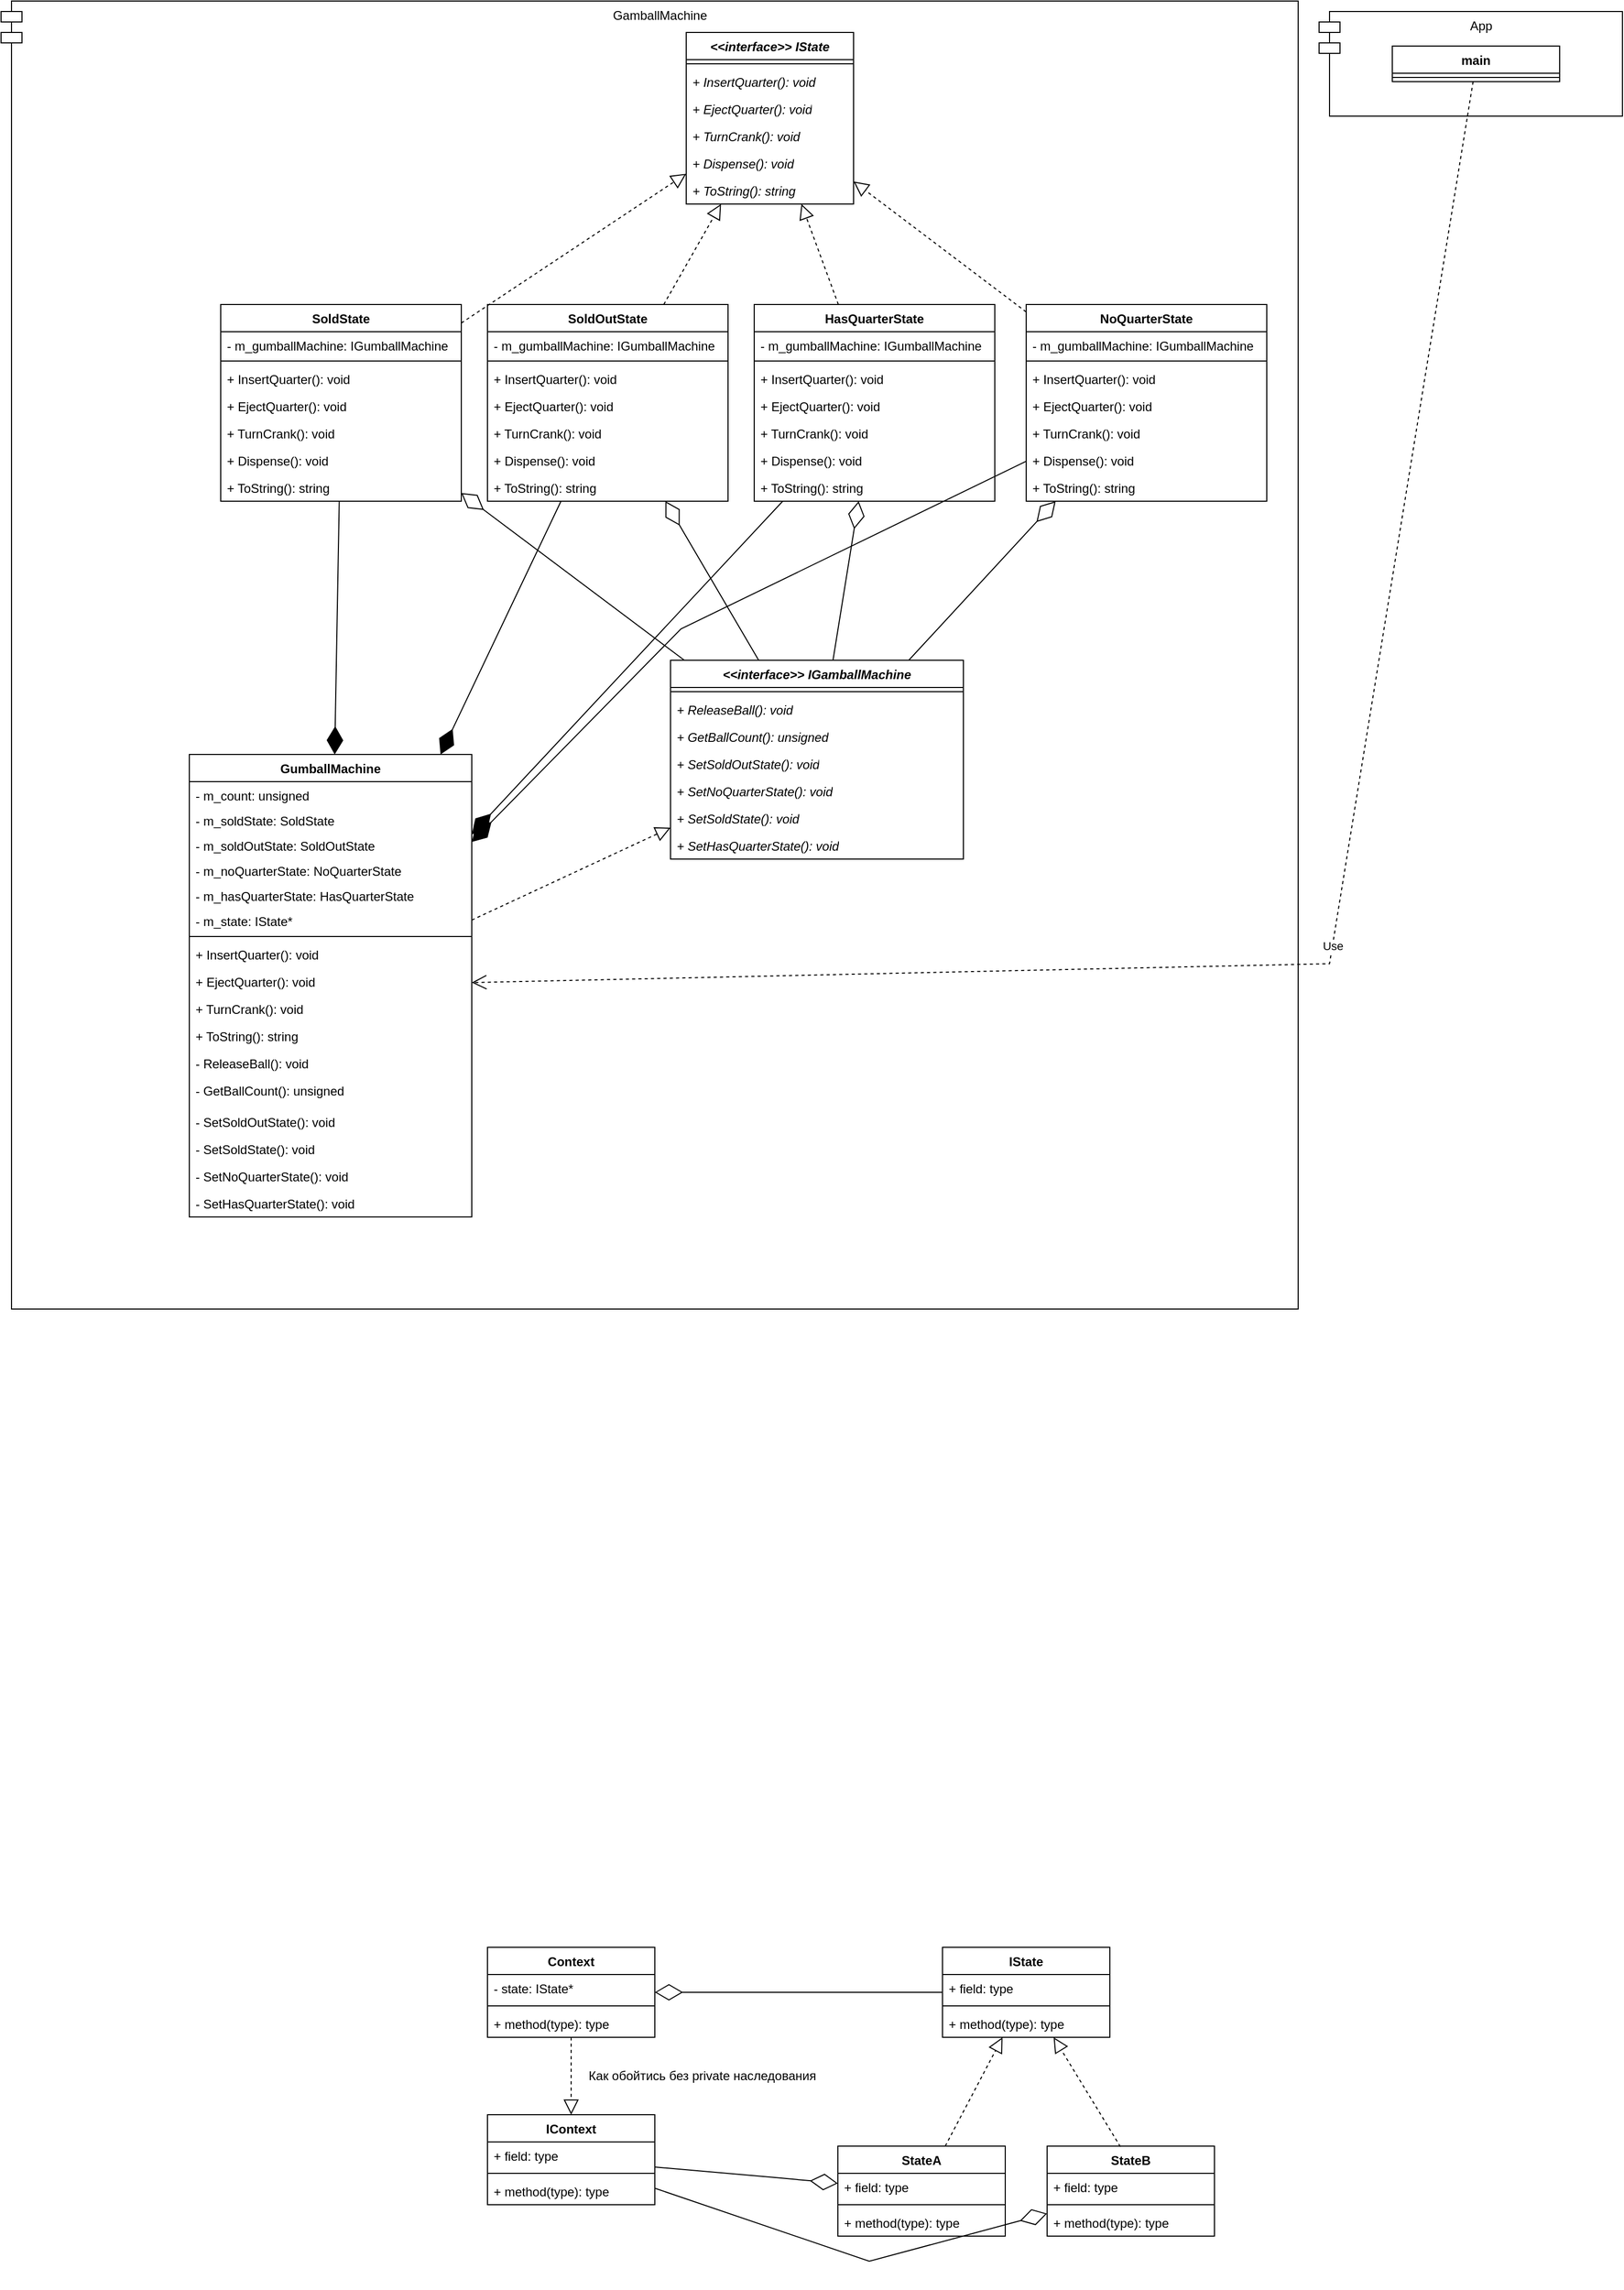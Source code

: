 <mxfile version="24.8.6">
  <diagram name="Страница — 1" id="Q5mQ6EyIHFrdvReiA6iZ">
    <mxGraphModel dx="2531" dy="469" grid="1" gridSize="10" guides="1" tooltips="1" connect="1" arrows="1" fold="1" page="1" pageScale="1" pageWidth="827" pageHeight="1169" math="0" shadow="0">
      <root>
        <mxCell id="0" />
        <mxCell id="1" parent="0" />
        <mxCell id="XjnwX9MCClepq0qYHrMa-5" value="App" style="shape=module;align=left;spacingLeft=20;align=center;verticalAlign=top;whiteSpace=wrap;html=1;" parent="1" vertex="1">
          <mxGeometry x="200" y="100" width="290" height="100" as="geometry" />
        </mxCell>
        <mxCell id="XjnwX9MCClepq0qYHrMa-1" value="main" style="swimlane;fontStyle=1;align=center;verticalAlign=top;childLayout=stackLayout;horizontal=1;startSize=26;horizontalStack=0;resizeParent=1;resizeParentMax=0;resizeLast=0;collapsible=1;marginBottom=0;whiteSpace=wrap;html=1;" parent="1" vertex="1">
          <mxGeometry x="270" y="133" width="160" height="34" as="geometry" />
        </mxCell>
        <mxCell id="XjnwX9MCClepq0qYHrMa-3" value="" style="line;strokeWidth=1;fillColor=none;align=left;verticalAlign=middle;spacingTop=-1;spacingLeft=3;spacingRight=3;rotatable=0;labelPosition=right;points=[];portConstraint=eastwest;strokeColor=inherit;" parent="XjnwX9MCClepq0qYHrMa-1" vertex="1">
          <mxGeometry y="26" width="160" height="8" as="geometry" />
        </mxCell>
        <mxCell id="o3ojBGZNKexWfyRNDzBz-1" value="GamballMachine" style="shape=module;align=left;spacingLeft=20;align=center;verticalAlign=top;whiteSpace=wrap;html=1;" parent="1" vertex="1">
          <mxGeometry x="-1060" y="90" width="1240" height="1250" as="geometry" />
        </mxCell>
        <mxCell id="o3ojBGZNKexWfyRNDzBz-2" value="&lt;i&gt;&amp;lt;&amp;lt;interface&amp;gt;&amp;gt; IState&lt;/i&gt;" style="swimlane;fontStyle=1;align=center;verticalAlign=top;childLayout=stackLayout;horizontal=1;startSize=26;horizontalStack=0;resizeParent=1;resizeParentMax=0;resizeLast=0;collapsible=1;marginBottom=0;whiteSpace=wrap;html=1;" parent="1" vertex="1">
          <mxGeometry x="-405" y="120" width="160" height="164" as="geometry" />
        </mxCell>
        <mxCell id="o3ojBGZNKexWfyRNDzBz-4" value="" style="line;strokeWidth=1;fillColor=none;align=left;verticalAlign=middle;spacingTop=-1;spacingLeft=3;spacingRight=3;rotatable=0;labelPosition=right;points=[];portConstraint=eastwest;strokeColor=inherit;" parent="o3ojBGZNKexWfyRNDzBz-2" vertex="1">
          <mxGeometry y="26" width="160" height="8" as="geometry" />
        </mxCell>
        <mxCell id="o3ojBGZNKexWfyRNDzBz-5" value="&lt;i&gt;+ InsertQuarter(): void&lt;/i&gt;" style="text;strokeColor=none;fillColor=none;align=left;verticalAlign=top;spacingLeft=4;spacingRight=4;overflow=hidden;rotatable=0;points=[[0,0.5],[1,0.5]];portConstraint=eastwest;whiteSpace=wrap;html=1;" parent="o3ojBGZNKexWfyRNDzBz-2" vertex="1">
          <mxGeometry y="34" width="160" height="26" as="geometry" />
        </mxCell>
        <mxCell id="o3ojBGZNKexWfyRNDzBz-6" value="&lt;i&gt;+ EjectQuarter(): void&lt;/i&gt;" style="text;strokeColor=none;fillColor=none;align=left;verticalAlign=top;spacingLeft=4;spacingRight=4;overflow=hidden;rotatable=0;points=[[0,0.5],[1,0.5]];portConstraint=eastwest;whiteSpace=wrap;html=1;" parent="o3ojBGZNKexWfyRNDzBz-2" vertex="1">
          <mxGeometry y="60" width="160" height="26" as="geometry" />
        </mxCell>
        <mxCell id="o3ojBGZNKexWfyRNDzBz-7" value="&lt;i&gt;+ TurnCrank(): void&lt;/i&gt;" style="text;strokeColor=none;fillColor=none;align=left;verticalAlign=top;spacingLeft=4;spacingRight=4;overflow=hidden;rotatable=0;points=[[0,0.5],[1,0.5]];portConstraint=eastwest;whiteSpace=wrap;html=1;" parent="o3ojBGZNKexWfyRNDzBz-2" vertex="1">
          <mxGeometry y="86" width="160" height="26" as="geometry" />
        </mxCell>
        <mxCell id="o3ojBGZNKexWfyRNDzBz-8" value="&lt;i&gt;+ Dispense(): void&lt;/i&gt;" style="text;strokeColor=none;fillColor=none;align=left;verticalAlign=top;spacingLeft=4;spacingRight=4;overflow=hidden;rotatable=0;points=[[0,0.5],[1,0.5]];portConstraint=eastwest;whiteSpace=wrap;html=1;" parent="o3ojBGZNKexWfyRNDzBz-2" vertex="1">
          <mxGeometry y="112" width="160" height="26" as="geometry" />
        </mxCell>
        <mxCell id="o3ojBGZNKexWfyRNDzBz-9" value="&lt;i&gt;+ ToString(): string&lt;/i&gt;" style="text;strokeColor=none;fillColor=none;align=left;verticalAlign=top;spacingLeft=4;spacingRight=4;overflow=hidden;rotatable=0;points=[[0,0.5],[1,0.5]];portConstraint=eastwest;whiteSpace=wrap;html=1;" parent="o3ojBGZNKexWfyRNDzBz-2" vertex="1">
          <mxGeometry y="138" width="160" height="26" as="geometry" />
        </mxCell>
        <mxCell id="o3ojBGZNKexWfyRNDzBz-14" value="&lt;i&gt;&amp;lt;&amp;lt;interface&amp;gt;&amp;gt; IGamballMachine&lt;/i&gt;" style="swimlane;fontStyle=1;align=center;verticalAlign=top;childLayout=stackLayout;horizontal=1;startSize=26;horizontalStack=0;resizeParent=1;resizeParentMax=0;resizeLast=0;collapsible=1;marginBottom=0;whiteSpace=wrap;html=1;" parent="1" vertex="1">
          <mxGeometry x="-420" y="720" width="280" height="190" as="geometry" />
        </mxCell>
        <mxCell id="o3ojBGZNKexWfyRNDzBz-15" value="" style="line;strokeWidth=1;fillColor=none;align=left;verticalAlign=middle;spacingTop=-1;spacingLeft=3;spacingRight=3;rotatable=0;labelPosition=right;points=[];portConstraint=eastwest;strokeColor=inherit;" parent="o3ojBGZNKexWfyRNDzBz-14" vertex="1">
          <mxGeometry y="26" width="280" height="8" as="geometry" />
        </mxCell>
        <mxCell id="o3ojBGZNKexWfyRNDzBz-16" value="&lt;i&gt;+ ReleaseBall(): void&lt;/i&gt;" style="text;strokeColor=none;fillColor=none;align=left;verticalAlign=top;spacingLeft=4;spacingRight=4;overflow=hidden;rotatable=0;points=[[0,0.5],[1,0.5]];portConstraint=eastwest;whiteSpace=wrap;html=1;" parent="o3ojBGZNKexWfyRNDzBz-14" vertex="1">
          <mxGeometry y="34" width="280" height="26" as="geometry" />
        </mxCell>
        <mxCell id="o3ojBGZNKexWfyRNDzBz-17" value="&lt;i&gt;+ GetBallCount(): unsigned&lt;/i&gt;" style="text;strokeColor=none;fillColor=none;align=left;verticalAlign=top;spacingLeft=4;spacingRight=4;overflow=hidden;rotatable=0;points=[[0,0.5],[1,0.5]];portConstraint=eastwest;whiteSpace=wrap;html=1;" parent="o3ojBGZNKexWfyRNDzBz-14" vertex="1">
          <mxGeometry y="60" width="280" height="26" as="geometry" />
        </mxCell>
        <mxCell id="o3ojBGZNKexWfyRNDzBz-18" value="&lt;i&gt;+ SetSoldOutState(): void&lt;/i&gt;" style="text;strokeColor=none;fillColor=none;align=left;verticalAlign=top;spacingLeft=4;spacingRight=4;overflow=hidden;rotatable=0;points=[[0,0.5],[1,0.5]];portConstraint=eastwest;whiteSpace=wrap;html=1;" parent="o3ojBGZNKexWfyRNDzBz-14" vertex="1">
          <mxGeometry y="86" width="280" height="26" as="geometry" />
        </mxCell>
        <mxCell id="o3ojBGZNKexWfyRNDzBz-19" value="&lt;i&gt;+ SetNoQuarterState(): void&lt;/i&gt;" style="text;strokeColor=none;fillColor=none;align=left;verticalAlign=top;spacingLeft=4;spacingRight=4;overflow=hidden;rotatable=0;points=[[0,0.5],[1,0.5]];portConstraint=eastwest;whiteSpace=wrap;html=1;" parent="o3ojBGZNKexWfyRNDzBz-14" vertex="1">
          <mxGeometry y="112" width="280" height="26" as="geometry" />
        </mxCell>
        <mxCell id="o3ojBGZNKexWfyRNDzBz-20" value="&lt;i&gt;+ SetSoldState(): void&lt;/i&gt;" style="text;strokeColor=none;fillColor=none;align=left;verticalAlign=top;spacingLeft=4;spacingRight=4;overflow=hidden;rotatable=0;points=[[0,0.5],[1,0.5]];portConstraint=eastwest;whiteSpace=wrap;html=1;" parent="o3ojBGZNKexWfyRNDzBz-14" vertex="1">
          <mxGeometry y="138" width="280" height="26" as="geometry" />
        </mxCell>
        <mxCell id="o3ojBGZNKexWfyRNDzBz-21" value="&lt;i&gt;+ SetHasQuarterState(): void&lt;/i&gt;" style="text;strokeColor=none;fillColor=none;align=left;verticalAlign=top;spacingLeft=4;spacingRight=4;overflow=hidden;rotatable=0;points=[[0,0.5],[1,0.5]];portConstraint=eastwest;whiteSpace=wrap;html=1;" parent="o3ojBGZNKexWfyRNDzBz-14" vertex="1">
          <mxGeometry y="164" width="280" height="26" as="geometry" />
        </mxCell>
        <mxCell id="o3ojBGZNKexWfyRNDzBz-22" value="SoldState" style="swimlane;fontStyle=1;align=center;verticalAlign=top;childLayout=stackLayout;horizontal=1;startSize=26;horizontalStack=0;resizeParent=1;resizeParentMax=0;resizeLast=0;collapsible=1;marginBottom=0;whiteSpace=wrap;html=1;" parent="1" vertex="1">
          <mxGeometry x="-850" y="380" width="230" height="188" as="geometry" />
        </mxCell>
        <mxCell id="o3ojBGZNKexWfyRNDzBz-29" value="- m_gumballMachine:&amp;nbsp;IGumballMachine" style="text;strokeColor=none;fillColor=none;align=left;verticalAlign=top;spacingLeft=4;spacingRight=4;overflow=hidden;rotatable=0;points=[[0,0.5],[1,0.5]];portConstraint=eastwest;whiteSpace=wrap;html=1;" parent="o3ojBGZNKexWfyRNDzBz-22" vertex="1">
          <mxGeometry y="26" width="230" height="24" as="geometry" />
        </mxCell>
        <mxCell id="o3ojBGZNKexWfyRNDzBz-23" value="" style="line;strokeWidth=1;fillColor=none;align=left;verticalAlign=middle;spacingTop=-1;spacingLeft=3;spacingRight=3;rotatable=0;labelPosition=right;points=[];portConstraint=eastwest;strokeColor=inherit;" parent="o3ojBGZNKexWfyRNDzBz-22" vertex="1">
          <mxGeometry y="50" width="230" height="8" as="geometry" />
        </mxCell>
        <mxCell id="o3ojBGZNKexWfyRNDzBz-24" value="+ InsertQuarter(): void" style="text;strokeColor=none;fillColor=none;align=left;verticalAlign=top;spacingLeft=4;spacingRight=4;overflow=hidden;rotatable=0;points=[[0,0.5],[1,0.5]];portConstraint=eastwest;whiteSpace=wrap;html=1;" parent="o3ojBGZNKexWfyRNDzBz-22" vertex="1">
          <mxGeometry y="58" width="230" height="26" as="geometry" />
        </mxCell>
        <mxCell id="o3ojBGZNKexWfyRNDzBz-25" value="+ EjectQuarter(): void" style="text;strokeColor=none;fillColor=none;align=left;verticalAlign=top;spacingLeft=4;spacingRight=4;overflow=hidden;rotatable=0;points=[[0,0.5],[1,0.5]];portConstraint=eastwest;whiteSpace=wrap;html=1;" parent="o3ojBGZNKexWfyRNDzBz-22" vertex="1">
          <mxGeometry y="84" width="230" height="26" as="geometry" />
        </mxCell>
        <mxCell id="o3ojBGZNKexWfyRNDzBz-26" value="+ TurnCrank(): void" style="text;strokeColor=none;fillColor=none;align=left;verticalAlign=top;spacingLeft=4;spacingRight=4;overflow=hidden;rotatable=0;points=[[0,0.5],[1,0.5]];portConstraint=eastwest;whiteSpace=wrap;html=1;" parent="o3ojBGZNKexWfyRNDzBz-22" vertex="1">
          <mxGeometry y="110" width="230" height="26" as="geometry" />
        </mxCell>
        <mxCell id="o3ojBGZNKexWfyRNDzBz-27" value="+ Dispense(): void" style="text;strokeColor=none;fillColor=none;align=left;verticalAlign=top;spacingLeft=4;spacingRight=4;overflow=hidden;rotatable=0;points=[[0,0.5],[1,0.5]];portConstraint=eastwest;whiteSpace=wrap;html=1;" parent="o3ojBGZNKexWfyRNDzBz-22" vertex="1">
          <mxGeometry y="136" width="230" height="26" as="geometry" />
        </mxCell>
        <mxCell id="o3ojBGZNKexWfyRNDzBz-28" value="+ ToString(): string" style="text;strokeColor=none;fillColor=none;align=left;verticalAlign=top;spacingLeft=4;spacingRight=4;overflow=hidden;rotatable=0;points=[[0,0.5],[1,0.5]];portConstraint=eastwest;whiteSpace=wrap;html=1;" parent="o3ojBGZNKexWfyRNDzBz-22" vertex="1">
          <mxGeometry y="162" width="230" height="26" as="geometry" />
        </mxCell>
        <mxCell id="o3ojBGZNKexWfyRNDzBz-30" value="SoldOutState" style="swimlane;fontStyle=1;align=center;verticalAlign=top;childLayout=stackLayout;horizontal=1;startSize=26;horizontalStack=0;resizeParent=1;resizeParentMax=0;resizeLast=0;collapsible=1;marginBottom=0;whiteSpace=wrap;html=1;" parent="1" vertex="1">
          <mxGeometry x="-595" y="380" width="230" height="188" as="geometry" />
        </mxCell>
        <mxCell id="o3ojBGZNKexWfyRNDzBz-31" value="- m_gumballMachine:&amp;nbsp;IGumballMachine" style="text;strokeColor=none;fillColor=none;align=left;verticalAlign=top;spacingLeft=4;spacingRight=4;overflow=hidden;rotatable=0;points=[[0,0.5],[1,0.5]];portConstraint=eastwest;whiteSpace=wrap;html=1;" parent="o3ojBGZNKexWfyRNDzBz-30" vertex="1">
          <mxGeometry y="26" width="230" height="24" as="geometry" />
        </mxCell>
        <mxCell id="o3ojBGZNKexWfyRNDzBz-32" value="" style="line;strokeWidth=1;fillColor=none;align=left;verticalAlign=middle;spacingTop=-1;spacingLeft=3;spacingRight=3;rotatable=0;labelPosition=right;points=[];portConstraint=eastwest;strokeColor=inherit;" parent="o3ojBGZNKexWfyRNDzBz-30" vertex="1">
          <mxGeometry y="50" width="230" height="8" as="geometry" />
        </mxCell>
        <mxCell id="o3ojBGZNKexWfyRNDzBz-33" value="+ InsertQuarter(): void" style="text;strokeColor=none;fillColor=none;align=left;verticalAlign=top;spacingLeft=4;spacingRight=4;overflow=hidden;rotatable=0;points=[[0,0.5],[1,0.5]];portConstraint=eastwest;whiteSpace=wrap;html=1;" parent="o3ojBGZNKexWfyRNDzBz-30" vertex="1">
          <mxGeometry y="58" width="230" height="26" as="geometry" />
        </mxCell>
        <mxCell id="o3ojBGZNKexWfyRNDzBz-34" value="+ EjectQuarter(): void" style="text;strokeColor=none;fillColor=none;align=left;verticalAlign=top;spacingLeft=4;spacingRight=4;overflow=hidden;rotatable=0;points=[[0,0.5],[1,0.5]];portConstraint=eastwest;whiteSpace=wrap;html=1;" parent="o3ojBGZNKexWfyRNDzBz-30" vertex="1">
          <mxGeometry y="84" width="230" height="26" as="geometry" />
        </mxCell>
        <mxCell id="o3ojBGZNKexWfyRNDzBz-35" value="+ TurnCrank(): void" style="text;strokeColor=none;fillColor=none;align=left;verticalAlign=top;spacingLeft=4;spacingRight=4;overflow=hidden;rotatable=0;points=[[0,0.5],[1,0.5]];portConstraint=eastwest;whiteSpace=wrap;html=1;" parent="o3ojBGZNKexWfyRNDzBz-30" vertex="1">
          <mxGeometry y="110" width="230" height="26" as="geometry" />
        </mxCell>
        <mxCell id="o3ojBGZNKexWfyRNDzBz-36" value="+ Dispense(): void" style="text;strokeColor=none;fillColor=none;align=left;verticalAlign=top;spacingLeft=4;spacingRight=4;overflow=hidden;rotatable=0;points=[[0,0.5],[1,0.5]];portConstraint=eastwest;whiteSpace=wrap;html=1;" parent="o3ojBGZNKexWfyRNDzBz-30" vertex="1">
          <mxGeometry y="136" width="230" height="26" as="geometry" />
        </mxCell>
        <mxCell id="o3ojBGZNKexWfyRNDzBz-37" value="+ ToString(): string" style="text;strokeColor=none;fillColor=none;align=left;verticalAlign=top;spacingLeft=4;spacingRight=4;overflow=hidden;rotatable=0;points=[[0,0.5],[1,0.5]];portConstraint=eastwest;whiteSpace=wrap;html=1;" parent="o3ojBGZNKexWfyRNDzBz-30" vertex="1">
          <mxGeometry y="162" width="230" height="26" as="geometry" />
        </mxCell>
        <mxCell id="o3ojBGZNKexWfyRNDzBz-38" value="HasQuarterState" style="swimlane;fontStyle=1;align=center;verticalAlign=top;childLayout=stackLayout;horizontal=1;startSize=26;horizontalStack=0;resizeParent=1;resizeParentMax=0;resizeLast=0;collapsible=1;marginBottom=0;whiteSpace=wrap;html=1;" parent="1" vertex="1">
          <mxGeometry x="-340" y="380" width="230" height="188" as="geometry" />
        </mxCell>
        <mxCell id="o3ojBGZNKexWfyRNDzBz-39" value="- m_gumballMachine:&amp;nbsp;IGumballMachine" style="text;strokeColor=none;fillColor=none;align=left;verticalAlign=top;spacingLeft=4;spacingRight=4;overflow=hidden;rotatable=0;points=[[0,0.5],[1,0.5]];portConstraint=eastwest;whiteSpace=wrap;html=1;" parent="o3ojBGZNKexWfyRNDzBz-38" vertex="1">
          <mxGeometry y="26" width="230" height="24" as="geometry" />
        </mxCell>
        <mxCell id="o3ojBGZNKexWfyRNDzBz-40" value="" style="line;strokeWidth=1;fillColor=none;align=left;verticalAlign=middle;spacingTop=-1;spacingLeft=3;spacingRight=3;rotatable=0;labelPosition=right;points=[];portConstraint=eastwest;strokeColor=inherit;" parent="o3ojBGZNKexWfyRNDzBz-38" vertex="1">
          <mxGeometry y="50" width="230" height="8" as="geometry" />
        </mxCell>
        <mxCell id="o3ojBGZNKexWfyRNDzBz-41" value="+ InsertQuarter(): void" style="text;strokeColor=none;fillColor=none;align=left;verticalAlign=top;spacingLeft=4;spacingRight=4;overflow=hidden;rotatable=0;points=[[0,0.5],[1,0.5]];portConstraint=eastwest;whiteSpace=wrap;html=1;" parent="o3ojBGZNKexWfyRNDzBz-38" vertex="1">
          <mxGeometry y="58" width="230" height="26" as="geometry" />
        </mxCell>
        <mxCell id="o3ojBGZNKexWfyRNDzBz-42" value="+ EjectQuarter(): void" style="text;strokeColor=none;fillColor=none;align=left;verticalAlign=top;spacingLeft=4;spacingRight=4;overflow=hidden;rotatable=0;points=[[0,0.5],[1,0.5]];portConstraint=eastwest;whiteSpace=wrap;html=1;" parent="o3ojBGZNKexWfyRNDzBz-38" vertex="1">
          <mxGeometry y="84" width="230" height="26" as="geometry" />
        </mxCell>
        <mxCell id="o3ojBGZNKexWfyRNDzBz-43" value="+ TurnCrank(): void" style="text;strokeColor=none;fillColor=none;align=left;verticalAlign=top;spacingLeft=4;spacingRight=4;overflow=hidden;rotatable=0;points=[[0,0.5],[1,0.5]];portConstraint=eastwest;whiteSpace=wrap;html=1;" parent="o3ojBGZNKexWfyRNDzBz-38" vertex="1">
          <mxGeometry y="110" width="230" height="26" as="geometry" />
        </mxCell>
        <mxCell id="o3ojBGZNKexWfyRNDzBz-44" value="+ Dispense(): void" style="text;strokeColor=none;fillColor=none;align=left;verticalAlign=top;spacingLeft=4;spacingRight=4;overflow=hidden;rotatable=0;points=[[0,0.5],[1,0.5]];portConstraint=eastwest;whiteSpace=wrap;html=1;" parent="o3ojBGZNKexWfyRNDzBz-38" vertex="1">
          <mxGeometry y="136" width="230" height="26" as="geometry" />
        </mxCell>
        <mxCell id="o3ojBGZNKexWfyRNDzBz-45" value="+ ToString(): string" style="text;strokeColor=none;fillColor=none;align=left;verticalAlign=top;spacingLeft=4;spacingRight=4;overflow=hidden;rotatable=0;points=[[0,0.5],[1,0.5]];portConstraint=eastwest;whiteSpace=wrap;html=1;" parent="o3ojBGZNKexWfyRNDzBz-38" vertex="1">
          <mxGeometry y="162" width="230" height="26" as="geometry" />
        </mxCell>
        <mxCell id="o3ojBGZNKexWfyRNDzBz-46" value="NoQuarterState" style="swimlane;fontStyle=1;align=center;verticalAlign=top;childLayout=stackLayout;horizontal=1;startSize=26;horizontalStack=0;resizeParent=1;resizeParentMax=0;resizeLast=0;collapsible=1;marginBottom=0;whiteSpace=wrap;html=1;" parent="1" vertex="1">
          <mxGeometry x="-80" y="380" width="230" height="188" as="geometry" />
        </mxCell>
        <mxCell id="o3ojBGZNKexWfyRNDzBz-47" value="- m_gumballMachine:&amp;nbsp;IGumballMachine" style="text;strokeColor=none;fillColor=none;align=left;verticalAlign=top;spacingLeft=4;spacingRight=4;overflow=hidden;rotatable=0;points=[[0,0.5],[1,0.5]];portConstraint=eastwest;whiteSpace=wrap;html=1;" parent="o3ojBGZNKexWfyRNDzBz-46" vertex="1">
          <mxGeometry y="26" width="230" height="24" as="geometry" />
        </mxCell>
        <mxCell id="o3ojBGZNKexWfyRNDzBz-48" value="" style="line;strokeWidth=1;fillColor=none;align=left;verticalAlign=middle;spacingTop=-1;spacingLeft=3;spacingRight=3;rotatable=0;labelPosition=right;points=[];portConstraint=eastwest;strokeColor=inherit;" parent="o3ojBGZNKexWfyRNDzBz-46" vertex="1">
          <mxGeometry y="50" width="230" height="8" as="geometry" />
        </mxCell>
        <mxCell id="o3ojBGZNKexWfyRNDzBz-49" value="+ InsertQuarter(): void" style="text;strokeColor=none;fillColor=none;align=left;verticalAlign=top;spacingLeft=4;spacingRight=4;overflow=hidden;rotatable=0;points=[[0,0.5],[1,0.5]];portConstraint=eastwest;whiteSpace=wrap;html=1;" parent="o3ojBGZNKexWfyRNDzBz-46" vertex="1">
          <mxGeometry y="58" width="230" height="26" as="geometry" />
        </mxCell>
        <mxCell id="o3ojBGZNKexWfyRNDzBz-50" value="+ EjectQuarter(): void" style="text;strokeColor=none;fillColor=none;align=left;verticalAlign=top;spacingLeft=4;spacingRight=4;overflow=hidden;rotatable=0;points=[[0,0.5],[1,0.5]];portConstraint=eastwest;whiteSpace=wrap;html=1;" parent="o3ojBGZNKexWfyRNDzBz-46" vertex="1">
          <mxGeometry y="84" width="230" height="26" as="geometry" />
        </mxCell>
        <mxCell id="o3ojBGZNKexWfyRNDzBz-51" value="+ TurnCrank(): void" style="text;strokeColor=none;fillColor=none;align=left;verticalAlign=top;spacingLeft=4;spacingRight=4;overflow=hidden;rotatable=0;points=[[0,0.5],[1,0.5]];portConstraint=eastwest;whiteSpace=wrap;html=1;" parent="o3ojBGZNKexWfyRNDzBz-46" vertex="1">
          <mxGeometry y="110" width="230" height="26" as="geometry" />
        </mxCell>
        <mxCell id="o3ojBGZNKexWfyRNDzBz-52" value="+ Dispense(): void" style="text;strokeColor=none;fillColor=none;align=left;verticalAlign=top;spacingLeft=4;spacingRight=4;overflow=hidden;rotatable=0;points=[[0,0.5],[1,0.5]];portConstraint=eastwest;whiteSpace=wrap;html=1;" parent="o3ojBGZNKexWfyRNDzBz-46" vertex="1">
          <mxGeometry y="136" width="230" height="26" as="geometry" />
        </mxCell>
        <mxCell id="o3ojBGZNKexWfyRNDzBz-53" value="+ ToString(): string" style="text;strokeColor=none;fillColor=none;align=left;verticalAlign=top;spacingLeft=4;spacingRight=4;overflow=hidden;rotatable=0;points=[[0,0.5],[1,0.5]];portConstraint=eastwest;whiteSpace=wrap;html=1;" parent="o3ojBGZNKexWfyRNDzBz-46" vertex="1">
          <mxGeometry y="162" width="230" height="26" as="geometry" />
        </mxCell>
        <mxCell id="o3ojBGZNKexWfyRNDzBz-54" value="" style="endArrow=block;dashed=1;endFill=0;endSize=12;html=1;rounded=0;" parent="1" source="o3ojBGZNKexWfyRNDzBz-22" target="o3ojBGZNKexWfyRNDzBz-2" edge="1">
          <mxGeometry width="160" relative="1" as="geometry">
            <mxPoint x="-430" y="420" as="sourcePoint" />
            <mxPoint x="-270" y="420" as="targetPoint" />
          </mxGeometry>
        </mxCell>
        <mxCell id="o3ojBGZNKexWfyRNDzBz-55" value="" style="endArrow=block;dashed=1;endFill=0;endSize=12;html=1;rounded=0;" parent="1" source="o3ojBGZNKexWfyRNDzBz-30" target="o3ojBGZNKexWfyRNDzBz-2" edge="1">
          <mxGeometry width="160" relative="1" as="geometry">
            <mxPoint x="-610" y="408" as="sourcePoint" />
            <mxPoint x="-395" y="265" as="targetPoint" />
          </mxGeometry>
        </mxCell>
        <mxCell id="o3ojBGZNKexWfyRNDzBz-56" value="" style="endArrow=block;dashed=1;endFill=0;endSize=12;html=1;rounded=0;" parent="1" source="o3ojBGZNKexWfyRNDzBz-38" target="o3ojBGZNKexWfyRNDzBz-2" edge="1">
          <mxGeometry width="160" relative="1" as="geometry">
            <mxPoint x="-416" y="390" as="sourcePoint" />
            <mxPoint x="-362" y="294" as="targetPoint" />
          </mxGeometry>
        </mxCell>
        <mxCell id="o3ojBGZNKexWfyRNDzBz-57" value="" style="endArrow=block;dashed=1;endFill=0;endSize=12;html=1;rounded=0;" parent="1" source="o3ojBGZNKexWfyRNDzBz-46" target="o3ojBGZNKexWfyRNDzBz-2" edge="1">
          <mxGeometry width="160" relative="1" as="geometry">
            <mxPoint x="-250" y="390" as="sourcePoint" />
            <mxPoint x="-285" y="294" as="targetPoint" />
          </mxGeometry>
        </mxCell>
        <mxCell id="o3ojBGZNKexWfyRNDzBz-58" value="" style="endArrow=diamondThin;endFill=0;endSize=24;html=1;rounded=0;" parent="1" source="o3ojBGZNKexWfyRNDzBz-14" target="o3ojBGZNKexWfyRNDzBz-22" edge="1">
          <mxGeometry width="160" relative="1" as="geometry">
            <mxPoint x="-350" y="610" as="sourcePoint" />
            <mxPoint x="-190" y="610" as="targetPoint" />
          </mxGeometry>
        </mxCell>
        <mxCell id="o3ojBGZNKexWfyRNDzBz-59" value="" style="endArrow=diamondThin;endFill=0;endSize=24;html=1;rounded=0;" parent="1" source="o3ojBGZNKexWfyRNDzBz-14" target="o3ojBGZNKexWfyRNDzBz-30" edge="1">
          <mxGeometry width="160" relative="1" as="geometry">
            <mxPoint x="-410" y="679" as="sourcePoint" />
            <mxPoint x="-610" y="555" as="targetPoint" />
          </mxGeometry>
        </mxCell>
        <mxCell id="o3ojBGZNKexWfyRNDzBz-60" value="" style="endArrow=diamondThin;endFill=0;endSize=24;html=1;rounded=0;" parent="1" source="o3ojBGZNKexWfyRNDzBz-14" target="o3ojBGZNKexWfyRNDzBz-38" edge="1">
          <mxGeometry width="160" relative="1" as="geometry">
            <mxPoint x="-338" y="670" as="sourcePoint" />
            <mxPoint x="-403" y="578" as="targetPoint" />
          </mxGeometry>
        </mxCell>
        <mxCell id="o3ojBGZNKexWfyRNDzBz-61" value="" style="endArrow=diamondThin;endFill=0;endSize=24;html=1;rounded=0;" parent="1" source="o3ojBGZNKexWfyRNDzBz-14" target="o3ojBGZNKexWfyRNDzBz-46" edge="1">
          <mxGeometry width="160" relative="1" as="geometry">
            <mxPoint x="-251" y="670" as="sourcePoint" />
            <mxPoint x="-233" y="578" as="targetPoint" />
          </mxGeometry>
        </mxCell>
        <mxCell id="o3ojBGZNKexWfyRNDzBz-63" value="GumballMachine" style="swimlane;fontStyle=1;align=center;verticalAlign=top;childLayout=stackLayout;horizontal=1;startSize=26;horizontalStack=0;resizeParent=1;resizeParentMax=0;resizeLast=0;collapsible=1;marginBottom=0;whiteSpace=wrap;html=1;" parent="1" vertex="1">
          <mxGeometry x="-880" y="810" width="270" height="442" as="geometry" />
        </mxCell>
        <mxCell id="o3ojBGZNKexWfyRNDzBz-74" value="- m_count: unsigned" style="text;strokeColor=none;fillColor=none;align=left;verticalAlign=top;spacingLeft=4;spacingRight=4;overflow=hidden;rotatable=0;points=[[0,0.5],[1,0.5]];portConstraint=eastwest;whiteSpace=wrap;html=1;" parent="o3ojBGZNKexWfyRNDzBz-63" vertex="1">
          <mxGeometry y="26" width="270" height="24" as="geometry" />
        </mxCell>
        <mxCell id="o3ojBGZNKexWfyRNDzBz-64" value="- m_soldState: SoldState" style="text;strokeColor=none;fillColor=none;align=left;verticalAlign=top;spacingLeft=4;spacingRight=4;overflow=hidden;rotatable=0;points=[[0,0.5],[1,0.5]];portConstraint=eastwest;whiteSpace=wrap;html=1;" parent="o3ojBGZNKexWfyRNDzBz-63" vertex="1">
          <mxGeometry y="50" width="270" height="24" as="geometry" />
        </mxCell>
        <mxCell id="o3ojBGZNKexWfyRNDzBz-71" value="- m_soldOutState: SoldOutState" style="text;strokeColor=none;fillColor=none;align=left;verticalAlign=top;spacingLeft=4;spacingRight=4;overflow=hidden;rotatable=0;points=[[0,0.5],[1,0.5]];portConstraint=eastwest;whiteSpace=wrap;html=1;" parent="o3ojBGZNKexWfyRNDzBz-63" vertex="1">
          <mxGeometry y="74" width="270" height="24" as="geometry" />
        </mxCell>
        <mxCell id="o3ojBGZNKexWfyRNDzBz-72" value="- m_noQuarterState: NoQuarterState" style="text;strokeColor=none;fillColor=none;align=left;verticalAlign=top;spacingLeft=4;spacingRight=4;overflow=hidden;rotatable=0;points=[[0,0.5],[1,0.5]];portConstraint=eastwest;whiteSpace=wrap;html=1;" parent="o3ojBGZNKexWfyRNDzBz-63" vertex="1">
          <mxGeometry y="98" width="270" height="24" as="geometry" />
        </mxCell>
        <mxCell id="o3ojBGZNKexWfyRNDzBz-73" value="- m_hasQuarterState: HasQuarterState" style="text;strokeColor=none;fillColor=none;align=left;verticalAlign=top;spacingLeft=4;spacingRight=4;overflow=hidden;rotatable=0;points=[[0,0.5],[1,0.5]];portConstraint=eastwest;whiteSpace=wrap;html=1;" parent="o3ojBGZNKexWfyRNDzBz-63" vertex="1">
          <mxGeometry y="122" width="270" height="24" as="geometry" />
        </mxCell>
        <mxCell id="o3ojBGZNKexWfyRNDzBz-75" value="- m_state: IState*" style="text;strokeColor=none;fillColor=none;align=left;verticalAlign=top;spacingLeft=4;spacingRight=4;overflow=hidden;rotatable=0;points=[[0,0.5],[1,0.5]];portConstraint=eastwest;whiteSpace=wrap;html=1;" parent="o3ojBGZNKexWfyRNDzBz-63" vertex="1">
          <mxGeometry y="146" width="270" height="24" as="geometry" />
        </mxCell>
        <mxCell id="o3ojBGZNKexWfyRNDzBz-65" value="" style="line;strokeWidth=1;fillColor=none;align=left;verticalAlign=middle;spacingTop=-1;spacingLeft=3;spacingRight=3;rotatable=0;labelPosition=right;points=[];portConstraint=eastwest;strokeColor=inherit;" parent="o3ojBGZNKexWfyRNDzBz-63" vertex="1">
          <mxGeometry y="170" width="270" height="8" as="geometry" />
        </mxCell>
        <mxCell id="o3ojBGZNKexWfyRNDzBz-66" value="+ InsertQuarter(): void" style="text;strokeColor=none;fillColor=none;align=left;verticalAlign=top;spacingLeft=4;spacingRight=4;overflow=hidden;rotatable=0;points=[[0,0.5],[1,0.5]];portConstraint=eastwest;whiteSpace=wrap;html=1;" parent="o3ojBGZNKexWfyRNDzBz-63" vertex="1">
          <mxGeometry y="178" width="270" height="26" as="geometry" />
        </mxCell>
        <mxCell id="o3ojBGZNKexWfyRNDzBz-67" value="+ EjectQuarter(): void" style="text;strokeColor=none;fillColor=none;align=left;verticalAlign=top;spacingLeft=4;spacingRight=4;overflow=hidden;rotatable=0;points=[[0,0.5],[1,0.5]];portConstraint=eastwest;whiteSpace=wrap;html=1;" parent="o3ojBGZNKexWfyRNDzBz-63" vertex="1">
          <mxGeometry y="204" width="270" height="26" as="geometry" />
        </mxCell>
        <mxCell id="o3ojBGZNKexWfyRNDzBz-68" value="+ TurnCrank(): void" style="text;strokeColor=none;fillColor=none;align=left;verticalAlign=top;spacingLeft=4;spacingRight=4;overflow=hidden;rotatable=0;points=[[0,0.5],[1,0.5]];portConstraint=eastwest;whiteSpace=wrap;html=1;" parent="o3ojBGZNKexWfyRNDzBz-63" vertex="1">
          <mxGeometry y="230" width="270" height="26" as="geometry" />
        </mxCell>
        <mxCell id="o3ojBGZNKexWfyRNDzBz-70" value="+ ToString(): string" style="text;strokeColor=none;fillColor=none;align=left;verticalAlign=top;spacingLeft=4;spacingRight=4;overflow=hidden;rotatable=0;points=[[0,0.5],[1,0.5]];portConstraint=eastwest;whiteSpace=wrap;html=1;" parent="o3ojBGZNKexWfyRNDzBz-63" vertex="1">
          <mxGeometry y="256" width="270" height="26" as="geometry" />
        </mxCell>
        <mxCell id="o3ojBGZNKexWfyRNDzBz-76" value="- ReleaseBall(): void" style="text;strokeColor=none;fillColor=none;align=left;verticalAlign=top;spacingLeft=4;spacingRight=4;overflow=hidden;rotatable=0;points=[[0,0.5],[1,0.5]];portConstraint=eastwest;whiteSpace=wrap;html=1;" parent="o3ojBGZNKexWfyRNDzBz-63" vertex="1">
          <mxGeometry y="282" width="270" height="26" as="geometry" />
        </mxCell>
        <mxCell id="o3ojBGZNKexWfyRNDzBz-77" value="- GetBallCount(): unsigned" style="text;strokeColor=none;fillColor=none;align=left;verticalAlign=top;spacingLeft=4;spacingRight=4;overflow=hidden;rotatable=0;points=[[0,0.5],[1,0.5]];portConstraint=eastwest;whiteSpace=wrap;html=1;" parent="o3ojBGZNKexWfyRNDzBz-63" vertex="1">
          <mxGeometry y="308" width="270" height="30" as="geometry" />
        </mxCell>
        <mxCell id="o3ojBGZNKexWfyRNDzBz-78" value="- SetSoldOutState(): void" style="text;strokeColor=none;fillColor=none;align=left;verticalAlign=top;spacingLeft=4;spacingRight=4;overflow=hidden;rotatable=0;points=[[0,0.5],[1,0.5]];portConstraint=eastwest;whiteSpace=wrap;html=1;" parent="o3ojBGZNKexWfyRNDzBz-63" vertex="1">
          <mxGeometry y="338" width="270" height="26" as="geometry" />
        </mxCell>
        <mxCell id="o3ojBGZNKexWfyRNDzBz-80" value="- SetSoldState(): void" style="text;strokeColor=none;fillColor=none;align=left;verticalAlign=top;spacingLeft=4;spacingRight=4;overflow=hidden;rotatable=0;points=[[0,0.5],[1,0.5]];portConstraint=eastwest;whiteSpace=wrap;html=1;" parent="o3ojBGZNKexWfyRNDzBz-63" vertex="1">
          <mxGeometry y="364" width="270" height="26" as="geometry" />
        </mxCell>
        <mxCell id="o3ojBGZNKexWfyRNDzBz-79" value="- SetNoQuarterState(): void" style="text;strokeColor=none;fillColor=none;align=left;verticalAlign=top;spacingLeft=4;spacingRight=4;overflow=hidden;rotatable=0;points=[[0,0.5],[1,0.5]];portConstraint=eastwest;whiteSpace=wrap;html=1;" parent="o3ojBGZNKexWfyRNDzBz-63" vertex="1">
          <mxGeometry y="390" width="270" height="26" as="geometry" />
        </mxCell>
        <mxCell id="o3ojBGZNKexWfyRNDzBz-81" value="- SetHasQuarterState(): void" style="text;strokeColor=none;fillColor=none;align=left;verticalAlign=top;spacingLeft=4;spacingRight=4;overflow=hidden;rotatable=0;points=[[0,0.5],[1,0.5]];portConstraint=eastwest;whiteSpace=wrap;html=1;" parent="o3ojBGZNKexWfyRNDzBz-63" vertex="1">
          <mxGeometry y="416" width="270" height="26" as="geometry" />
        </mxCell>
        <mxCell id="o3ojBGZNKexWfyRNDzBz-82" value="" style="endArrow=block;dashed=1;endFill=0;endSize=12;html=1;rounded=0;" parent="1" source="o3ojBGZNKexWfyRNDzBz-63" target="o3ojBGZNKexWfyRNDzBz-14" edge="1">
          <mxGeometry width="160" relative="1" as="geometry">
            <mxPoint x="-590" y="830" as="sourcePoint" />
            <mxPoint x="-430" y="830" as="targetPoint" />
          </mxGeometry>
        </mxCell>
        <mxCell id="o3ojBGZNKexWfyRNDzBz-83" value="" style="endArrow=diamondThin;endFill=1;endSize=24;html=1;rounded=0;" parent="1" source="o3ojBGZNKexWfyRNDzBz-22" target="o3ojBGZNKexWfyRNDzBz-63" edge="1">
          <mxGeometry width="160" relative="1" as="geometry">
            <mxPoint x="-590" y="830" as="sourcePoint" />
            <mxPoint x="-430" y="830" as="targetPoint" />
          </mxGeometry>
        </mxCell>
        <mxCell id="o3ojBGZNKexWfyRNDzBz-84" value="" style="endArrow=diamondThin;endFill=1;endSize=24;html=1;rounded=0;" parent="1" source="o3ojBGZNKexWfyRNDzBz-30" target="o3ojBGZNKexWfyRNDzBz-63" edge="1">
          <mxGeometry width="160" relative="1" as="geometry">
            <mxPoint x="-727" y="578" as="sourcePoint" />
            <mxPoint x="-731" y="820" as="targetPoint" />
          </mxGeometry>
        </mxCell>
        <mxCell id="o3ojBGZNKexWfyRNDzBz-85" value="" style="endArrow=diamondThin;endFill=1;endSize=24;html=1;rounded=0;" parent="1" source="o3ojBGZNKexWfyRNDzBz-38" target="o3ojBGZNKexWfyRNDzBz-63" edge="1">
          <mxGeometry width="160" relative="1" as="geometry">
            <mxPoint x="-515" y="578" as="sourcePoint" />
            <mxPoint x="-630" y="820" as="targetPoint" />
          </mxGeometry>
        </mxCell>
        <mxCell id="o3ojBGZNKexWfyRNDzBz-86" value="" style="endArrow=diamondThin;endFill=1;endSize=24;html=1;rounded=0;" parent="1" source="o3ojBGZNKexWfyRNDzBz-46" target="o3ojBGZNKexWfyRNDzBz-63" edge="1">
          <mxGeometry width="160" relative="1" as="geometry">
            <mxPoint x="-303" y="578" as="sourcePoint" />
            <mxPoint x="-600" y="896" as="targetPoint" />
            <Array as="points">
              <mxPoint x="-410" y="690" />
            </Array>
          </mxGeometry>
        </mxCell>
        <mxCell id="o3ojBGZNKexWfyRNDzBz-87" value="Use" style="endArrow=open;endSize=12;dashed=1;html=1;rounded=0;" parent="1" source="XjnwX9MCClepq0qYHrMa-1" target="o3ojBGZNKexWfyRNDzBz-63" edge="1">
          <mxGeometry width="160" relative="1" as="geometry">
            <mxPoint x="-580" y="430" as="sourcePoint" />
            <mxPoint x="-420" y="430" as="targetPoint" />
            <Array as="points">
              <mxPoint x="210" y="1010" />
            </Array>
          </mxGeometry>
        </mxCell>
        <mxCell id="oHsWCVaYCUmzuRa-gWTv-1" value="Context" style="swimlane;fontStyle=1;align=center;verticalAlign=top;childLayout=stackLayout;horizontal=1;startSize=26;horizontalStack=0;resizeParent=1;resizeParentMax=0;resizeLast=0;collapsible=1;marginBottom=0;whiteSpace=wrap;html=1;" vertex="1" parent="1">
          <mxGeometry x="-595" y="1950" width="160" height="86" as="geometry" />
        </mxCell>
        <mxCell id="oHsWCVaYCUmzuRa-gWTv-2" value="- state: IState*" style="text;strokeColor=none;fillColor=none;align=left;verticalAlign=top;spacingLeft=4;spacingRight=4;overflow=hidden;rotatable=0;points=[[0,0.5],[1,0.5]];portConstraint=eastwest;whiteSpace=wrap;html=1;" vertex="1" parent="oHsWCVaYCUmzuRa-gWTv-1">
          <mxGeometry y="26" width="160" height="26" as="geometry" />
        </mxCell>
        <mxCell id="oHsWCVaYCUmzuRa-gWTv-3" value="" style="line;strokeWidth=1;fillColor=none;align=left;verticalAlign=middle;spacingTop=-1;spacingLeft=3;spacingRight=3;rotatable=0;labelPosition=right;points=[];portConstraint=eastwest;strokeColor=inherit;" vertex="1" parent="oHsWCVaYCUmzuRa-gWTv-1">
          <mxGeometry y="52" width="160" height="8" as="geometry" />
        </mxCell>
        <mxCell id="oHsWCVaYCUmzuRa-gWTv-4" value="+ method(type): type" style="text;strokeColor=none;fillColor=none;align=left;verticalAlign=top;spacingLeft=4;spacingRight=4;overflow=hidden;rotatable=0;points=[[0,0.5],[1,0.5]];portConstraint=eastwest;whiteSpace=wrap;html=1;" vertex="1" parent="oHsWCVaYCUmzuRa-gWTv-1">
          <mxGeometry y="60" width="160" height="26" as="geometry" />
        </mxCell>
        <mxCell id="oHsWCVaYCUmzuRa-gWTv-5" value="IState" style="swimlane;fontStyle=1;align=center;verticalAlign=top;childLayout=stackLayout;horizontal=1;startSize=26;horizontalStack=0;resizeParent=1;resizeParentMax=0;resizeLast=0;collapsible=1;marginBottom=0;whiteSpace=wrap;html=1;" vertex="1" parent="1">
          <mxGeometry x="-160" y="1950" width="160" height="86" as="geometry" />
        </mxCell>
        <mxCell id="oHsWCVaYCUmzuRa-gWTv-6" value="+ field: type" style="text;strokeColor=none;fillColor=none;align=left;verticalAlign=top;spacingLeft=4;spacingRight=4;overflow=hidden;rotatable=0;points=[[0,0.5],[1,0.5]];portConstraint=eastwest;whiteSpace=wrap;html=1;" vertex="1" parent="oHsWCVaYCUmzuRa-gWTv-5">
          <mxGeometry y="26" width="160" height="26" as="geometry" />
        </mxCell>
        <mxCell id="oHsWCVaYCUmzuRa-gWTv-7" value="" style="line;strokeWidth=1;fillColor=none;align=left;verticalAlign=middle;spacingTop=-1;spacingLeft=3;spacingRight=3;rotatable=0;labelPosition=right;points=[];portConstraint=eastwest;strokeColor=inherit;" vertex="1" parent="oHsWCVaYCUmzuRa-gWTv-5">
          <mxGeometry y="52" width="160" height="8" as="geometry" />
        </mxCell>
        <mxCell id="oHsWCVaYCUmzuRa-gWTv-8" value="+ method(type): type" style="text;strokeColor=none;fillColor=none;align=left;verticalAlign=top;spacingLeft=4;spacingRight=4;overflow=hidden;rotatable=0;points=[[0,0.5],[1,0.5]];portConstraint=eastwest;whiteSpace=wrap;html=1;" vertex="1" parent="oHsWCVaYCUmzuRa-gWTv-5">
          <mxGeometry y="60" width="160" height="26" as="geometry" />
        </mxCell>
        <mxCell id="oHsWCVaYCUmzuRa-gWTv-9" value="StateA" style="swimlane;fontStyle=1;align=center;verticalAlign=top;childLayout=stackLayout;horizontal=1;startSize=26;horizontalStack=0;resizeParent=1;resizeParentMax=0;resizeLast=0;collapsible=1;marginBottom=0;whiteSpace=wrap;html=1;" vertex="1" parent="1">
          <mxGeometry x="-260" y="2140" width="160" height="86" as="geometry" />
        </mxCell>
        <mxCell id="oHsWCVaYCUmzuRa-gWTv-10" value="+ field: type" style="text;strokeColor=none;fillColor=none;align=left;verticalAlign=top;spacingLeft=4;spacingRight=4;overflow=hidden;rotatable=0;points=[[0,0.5],[1,0.5]];portConstraint=eastwest;whiteSpace=wrap;html=1;" vertex="1" parent="oHsWCVaYCUmzuRa-gWTv-9">
          <mxGeometry y="26" width="160" height="26" as="geometry" />
        </mxCell>
        <mxCell id="oHsWCVaYCUmzuRa-gWTv-11" value="" style="line;strokeWidth=1;fillColor=none;align=left;verticalAlign=middle;spacingTop=-1;spacingLeft=3;spacingRight=3;rotatable=0;labelPosition=right;points=[];portConstraint=eastwest;strokeColor=inherit;" vertex="1" parent="oHsWCVaYCUmzuRa-gWTv-9">
          <mxGeometry y="52" width="160" height="8" as="geometry" />
        </mxCell>
        <mxCell id="oHsWCVaYCUmzuRa-gWTv-12" value="+ method(type): type" style="text;strokeColor=none;fillColor=none;align=left;verticalAlign=top;spacingLeft=4;spacingRight=4;overflow=hidden;rotatable=0;points=[[0,0.5],[1,0.5]];portConstraint=eastwest;whiteSpace=wrap;html=1;" vertex="1" parent="oHsWCVaYCUmzuRa-gWTv-9">
          <mxGeometry y="60" width="160" height="26" as="geometry" />
        </mxCell>
        <mxCell id="oHsWCVaYCUmzuRa-gWTv-13" value="StateB" style="swimlane;fontStyle=1;align=center;verticalAlign=top;childLayout=stackLayout;horizontal=1;startSize=26;horizontalStack=0;resizeParent=1;resizeParentMax=0;resizeLast=0;collapsible=1;marginBottom=0;whiteSpace=wrap;html=1;" vertex="1" parent="1">
          <mxGeometry x="-60" y="2140" width="160" height="86" as="geometry" />
        </mxCell>
        <mxCell id="oHsWCVaYCUmzuRa-gWTv-14" value="+ field: type" style="text;strokeColor=none;fillColor=none;align=left;verticalAlign=top;spacingLeft=4;spacingRight=4;overflow=hidden;rotatable=0;points=[[0,0.5],[1,0.5]];portConstraint=eastwest;whiteSpace=wrap;html=1;" vertex="1" parent="oHsWCVaYCUmzuRa-gWTv-13">
          <mxGeometry y="26" width="160" height="26" as="geometry" />
        </mxCell>
        <mxCell id="oHsWCVaYCUmzuRa-gWTv-15" value="" style="line;strokeWidth=1;fillColor=none;align=left;verticalAlign=middle;spacingTop=-1;spacingLeft=3;spacingRight=3;rotatable=0;labelPosition=right;points=[];portConstraint=eastwest;strokeColor=inherit;" vertex="1" parent="oHsWCVaYCUmzuRa-gWTv-13">
          <mxGeometry y="52" width="160" height="8" as="geometry" />
        </mxCell>
        <mxCell id="oHsWCVaYCUmzuRa-gWTv-16" value="+ method(type): type" style="text;strokeColor=none;fillColor=none;align=left;verticalAlign=top;spacingLeft=4;spacingRight=4;overflow=hidden;rotatable=0;points=[[0,0.5],[1,0.5]];portConstraint=eastwest;whiteSpace=wrap;html=1;" vertex="1" parent="oHsWCVaYCUmzuRa-gWTv-13">
          <mxGeometry y="60" width="160" height="26" as="geometry" />
        </mxCell>
        <mxCell id="oHsWCVaYCUmzuRa-gWTv-17" value="" style="endArrow=block;dashed=1;endFill=0;endSize=12;html=1;rounded=0;" edge="1" parent="1" source="oHsWCVaYCUmzuRa-gWTv-9" target="oHsWCVaYCUmzuRa-gWTv-5">
          <mxGeometry width="160" relative="1" as="geometry">
            <mxPoint x="-260" y="2090" as="sourcePoint" />
            <mxPoint x="-100" y="2090" as="targetPoint" />
          </mxGeometry>
        </mxCell>
        <mxCell id="oHsWCVaYCUmzuRa-gWTv-18" value="" style="endArrow=block;dashed=1;endFill=0;endSize=12;html=1;rounded=0;exitX=0.438;exitY=0.007;exitDx=0;exitDy=0;exitPerimeter=0;" edge="1" parent="1" source="oHsWCVaYCUmzuRa-gWTv-13" target="oHsWCVaYCUmzuRa-gWTv-5">
          <mxGeometry width="160" relative="1" as="geometry">
            <mxPoint x="-260" y="2090" as="sourcePoint" />
            <mxPoint x="-100" y="2090" as="targetPoint" />
          </mxGeometry>
        </mxCell>
        <mxCell id="oHsWCVaYCUmzuRa-gWTv-19" value="" style="endArrow=diamondThin;endFill=0;endSize=24;html=1;rounded=0;" edge="1" parent="1" source="oHsWCVaYCUmzuRa-gWTv-5" target="oHsWCVaYCUmzuRa-gWTv-1">
          <mxGeometry width="160" relative="1" as="geometry">
            <mxPoint x="-260" y="2090" as="sourcePoint" />
            <mxPoint x="-100" y="2090" as="targetPoint" />
          </mxGeometry>
        </mxCell>
        <mxCell id="oHsWCVaYCUmzuRa-gWTv-20" value="" style="endArrow=diamondThin;endFill=0;endSize=24;html=1;rounded=0;" edge="1" parent="1" source="oHsWCVaYCUmzuRa-gWTv-22" target="oHsWCVaYCUmzuRa-gWTv-9">
          <mxGeometry width="160" relative="1" as="geometry">
            <mxPoint x="-260" y="2090" as="sourcePoint" />
            <mxPoint x="-100" y="2090" as="targetPoint" />
            <Array as="points">
              <mxPoint x="-320" y="2170" />
            </Array>
          </mxGeometry>
        </mxCell>
        <mxCell id="oHsWCVaYCUmzuRa-gWTv-21" value="" style="endArrow=diamondThin;endFill=0;endSize=24;html=1;rounded=0;" edge="1" parent="1" source="oHsWCVaYCUmzuRa-gWTv-22" target="oHsWCVaYCUmzuRa-gWTv-13">
          <mxGeometry width="160" relative="1" as="geometry">
            <mxPoint x="-260" y="2090" as="sourcePoint" />
            <mxPoint x="-100" y="2090" as="targetPoint" />
            <Array as="points">
              <mxPoint x="-230" y="2250" />
            </Array>
          </mxGeometry>
        </mxCell>
        <mxCell id="oHsWCVaYCUmzuRa-gWTv-22" value="IContext" style="swimlane;fontStyle=1;align=center;verticalAlign=top;childLayout=stackLayout;horizontal=1;startSize=26;horizontalStack=0;resizeParent=1;resizeParentMax=0;resizeLast=0;collapsible=1;marginBottom=0;whiteSpace=wrap;html=1;" vertex="1" parent="1">
          <mxGeometry x="-595" y="2110" width="160" height="86" as="geometry" />
        </mxCell>
        <mxCell id="oHsWCVaYCUmzuRa-gWTv-23" value="+ field: type" style="text;strokeColor=none;fillColor=none;align=left;verticalAlign=top;spacingLeft=4;spacingRight=4;overflow=hidden;rotatable=0;points=[[0,0.5],[1,0.5]];portConstraint=eastwest;whiteSpace=wrap;html=1;" vertex="1" parent="oHsWCVaYCUmzuRa-gWTv-22">
          <mxGeometry y="26" width="160" height="26" as="geometry" />
        </mxCell>
        <mxCell id="oHsWCVaYCUmzuRa-gWTv-24" value="" style="line;strokeWidth=1;fillColor=none;align=left;verticalAlign=middle;spacingTop=-1;spacingLeft=3;spacingRight=3;rotatable=0;labelPosition=right;points=[];portConstraint=eastwest;strokeColor=inherit;" vertex="1" parent="oHsWCVaYCUmzuRa-gWTv-22">
          <mxGeometry y="52" width="160" height="8" as="geometry" />
        </mxCell>
        <mxCell id="oHsWCVaYCUmzuRa-gWTv-25" value="+ method(type): type" style="text;strokeColor=none;fillColor=none;align=left;verticalAlign=top;spacingLeft=4;spacingRight=4;overflow=hidden;rotatable=0;points=[[0,0.5],[1,0.5]];portConstraint=eastwest;whiteSpace=wrap;html=1;" vertex="1" parent="oHsWCVaYCUmzuRa-gWTv-22">
          <mxGeometry y="60" width="160" height="26" as="geometry" />
        </mxCell>
        <mxCell id="oHsWCVaYCUmzuRa-gWTv-26" value="" style="endArrow=block;dashed=1;endFill=0;endSize=12;html=1;rounded=0;" edge="1" parent="1" source="oHsWCVaYCUmzuRa-gWTv-1" target="oHsWCVaYCUmzuRa-gWTv-22">
          <mxGeometry width="160" relative="1" as="geometry">
            <mxPoint x="-260" y="2090" as="sourcePoint" />
            <mxPoint x="-100" y="2090" as="targetPoint" />
          </mxGeometry>
        </mxCell>
        <mxCell id="oHsWCVaYCUmzuRa-gWTv-27" value="Как обойтись без private наследования" style="text;html=1;align=center;verticalAlign=middle;resizable=0;points=[];autosize=1;strokeColor=none;fillColor=none;" vertex="1" parent="1">
          <mxGeometry x="-510" y="2058" width="240" height="30" as="geometry" />
        </mxCell>
      </root>
    </mxGraphModel>
  </diagram>
</mxfile>
